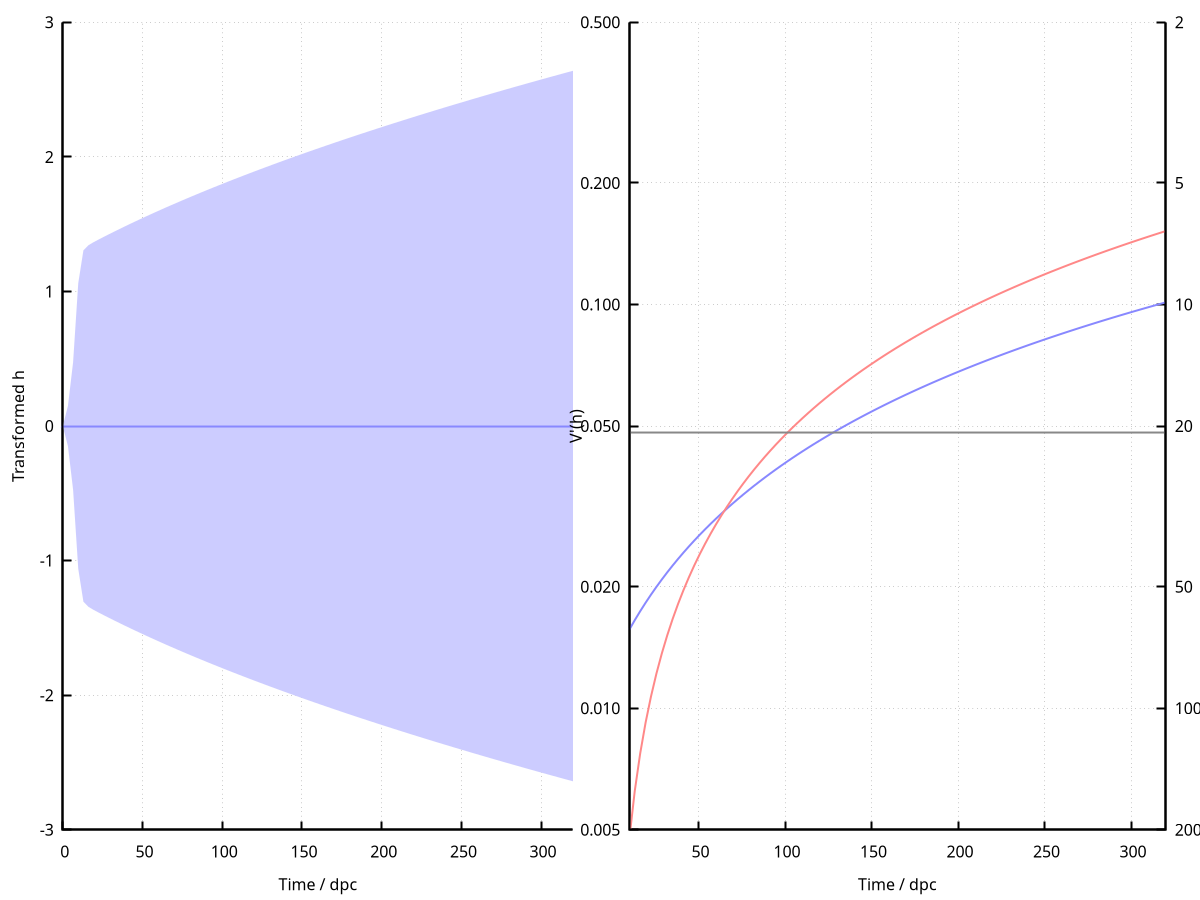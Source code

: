 reset
#svg 480,320
unset key

set multiplot

set xrange [0.001:320]

set border 3 lw 2
set grid


set ytics nomirror
set xtics nomirror

set key bottom right

set xlabel "Time / dpc"
set ylabel "Transformed h"

# these developmental values come from the Johnston et al. eLife paper (via primary sources)
n01 = 100000.
nk1 = 300.
n02 = 300.
nk2 = 5000.
k1 = 29.
k2 = 7.
tau1 = 7./24.
tau2 = 16./24.

sstime = 40
ssn = 50
beta = 0.3*24

set xrange [0.001:320]

set border 3 lw 2
set grid

set ytics nomirror
set xtics nomirror

alpha1 = 2.*(nk1/n01)**(1./k1)
alpha2 = 2.*(nk2/n02)**(1./k2)

set key bottom right

# these functions give the variance contribution from different processes at different developmental stages
# this first function tells us about cell divisions
vh(x, alpha, n0, nc) = ((alpha+nc-1)/(alpha*n0))*((2/alpha)**(x) - 1)/((2/alpha) - 1)

# tau1 and tau2 cell divisions up to a maximum number
vh1(x) = (x <= k1*tau1 ? vh(floor(x/tau1), alpha1, n01, 1) : vh(k1, alpha1, n01, 1))
vh2(x) = (x <= k1*tau1 ? 0 : vh(floor((x-k1*tau1)/tau2), alpha2, n02, 1))

vhc1(x) = (x <= k1*tau1 ? vh(floor(x/tau1), alpha1, n01, 2) : vh(k1, alpha1, n01, 2))
vhc2(x) = (x <= k1*tau1 ? 0 : vh(floor((x-k1*tau1)/tau2), alpha2, n02, 2))

# ongoing turnover
vh3(x) = (x <= k1*tau1+k2*tau2 ? 0 : 2*beta*(x - k1*tau1-k2*tau2)/nk2)

# subsampling?
vh4(x) = (x <= sstime ? 0 : (1./ssn - 1./nk2))


transe(mu, sigma2) = log(-mu/(mu-1.)) + ((2.*mu-1.)*sigma2)/(2.*(mu-1.)**2*mu**2)
transv(mu, sigma2) = ((sigma2)/(((mu-1.)**2)*(mu**2)))

# combined model
vmodel0dev(x) = vh1(x) + vh2(x) + (x > 10 ?  2*0.000138*x : 0)
vmodel0(x) = 0.0129 + 2*0.000138*x
# single model
vmodel1(x) = 2*2.375e-4*x
# flat model
vmodel2(x) = 0.04806

unset key

set origin 0,0.
set size 0.5,1
plot (transe(0.5, vmodel0dev(x))+1.96*sqrt(transv(0.5, vmodel0dev(x)))) w filledcu y=0 lc rgbcolor "#CCCCFF", (transe(0.5, vmodel0dev(x))-1.96*sqrt(transv(0.5, vmodel0dev(x)))) w filledcu y=0 lc rgbcolor "#CCCCFF", transe(0.5, vmodel0dev(x)) lw 2 lc rgbcolor "#8888FF", "Data/hb-data.txt" u 2:4 ps 0.25 pt 7 lc rgbcolor "#000000"

set xrange [10:320]
set ylabel "V'(h)" offset 2,0,0
set y2range [0.005:0.5]
set y2label "b" offset -2,0,0
set yrange [0.005:0.5]
set logscale y2
set border 11
#set ytics ("1e-5" 1e-5, "1e-4" 1e-4, "1e-3" 1e-3, "1e-2" 1e-2, "1e-1" 1e-1, "1" 1)
#set y2tics ("1e5" 1e-5, "1e4" 1e-4, "1e3" 1e-3, "1e2" 1e-2, "1e1" 1e-1, "1" 1)
set ytics (0.001, 0.002, 0.005, 0.01, 0.02, 0.05, 0.1, 0.2, 0.5)
set y2tics ("1000" 0.001, "500" 0.002, "200" 0.005, "100" 0.01, "50" 0.02, "20" 0.05, "10" 0.1, "5" 0.2, "2" 0.5)

set origin 0.45,0
set size 0.6,1
set format y "%.3f"
set format y2 "%.0e"

set logscale y
set xlabel "Time / dpc"
plot vmodel0(x) lw 2 lc rgbcolor "#8888FF", vmodel1(x) lw 2 lc rgbcolor "#FF8888", vmodel2(x) lw 2 lc rgbcolor "#888888", "Data/hb-age-vprime.csv" u ($1):($2) ps 0.4 pt 7 lc rgbcolor "#000000"

#> r2.log.0
#[1] 0.5872214
#> r2.log.1
#[1] 0.4317335
#> r2.log.2
#[1] -0.003370435


									     
									
